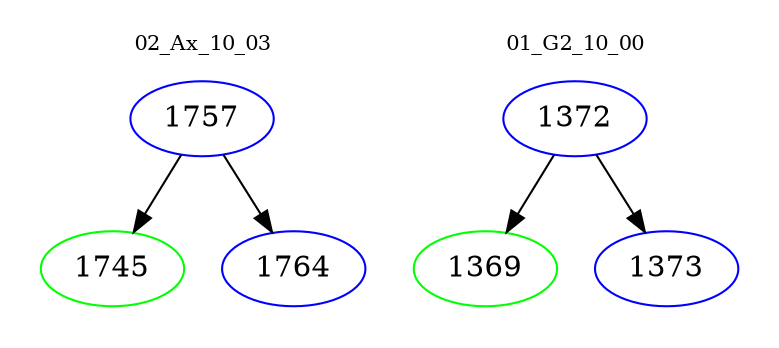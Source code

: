 digraph{
subgraph cluster_0 {
color = white
label = "02_Ax_10_03";
fontsize=10;
T0_1757 [label="1757", color="blue"]
T0_1757 -> T0_1745 [color="black"]
T0_1745 [label="1745", color="green"]
T0_1757 -> T0_1764 [color="black"]
T0_1764 [label="1764", color="blue"]
}
subgraph cluster_1 {
color = white
label = "01_G2_10_00";
fontsize=10;
T1_1372 [label="1372", color="blue"]
T1_1372 -> T1_1369 [color="black"]
T1_1369 [label="1369", color="green"]
T1_1372 -> T1_1373 [color="black"]
T1_1373 [label="1373", color="blue"]
}
}
